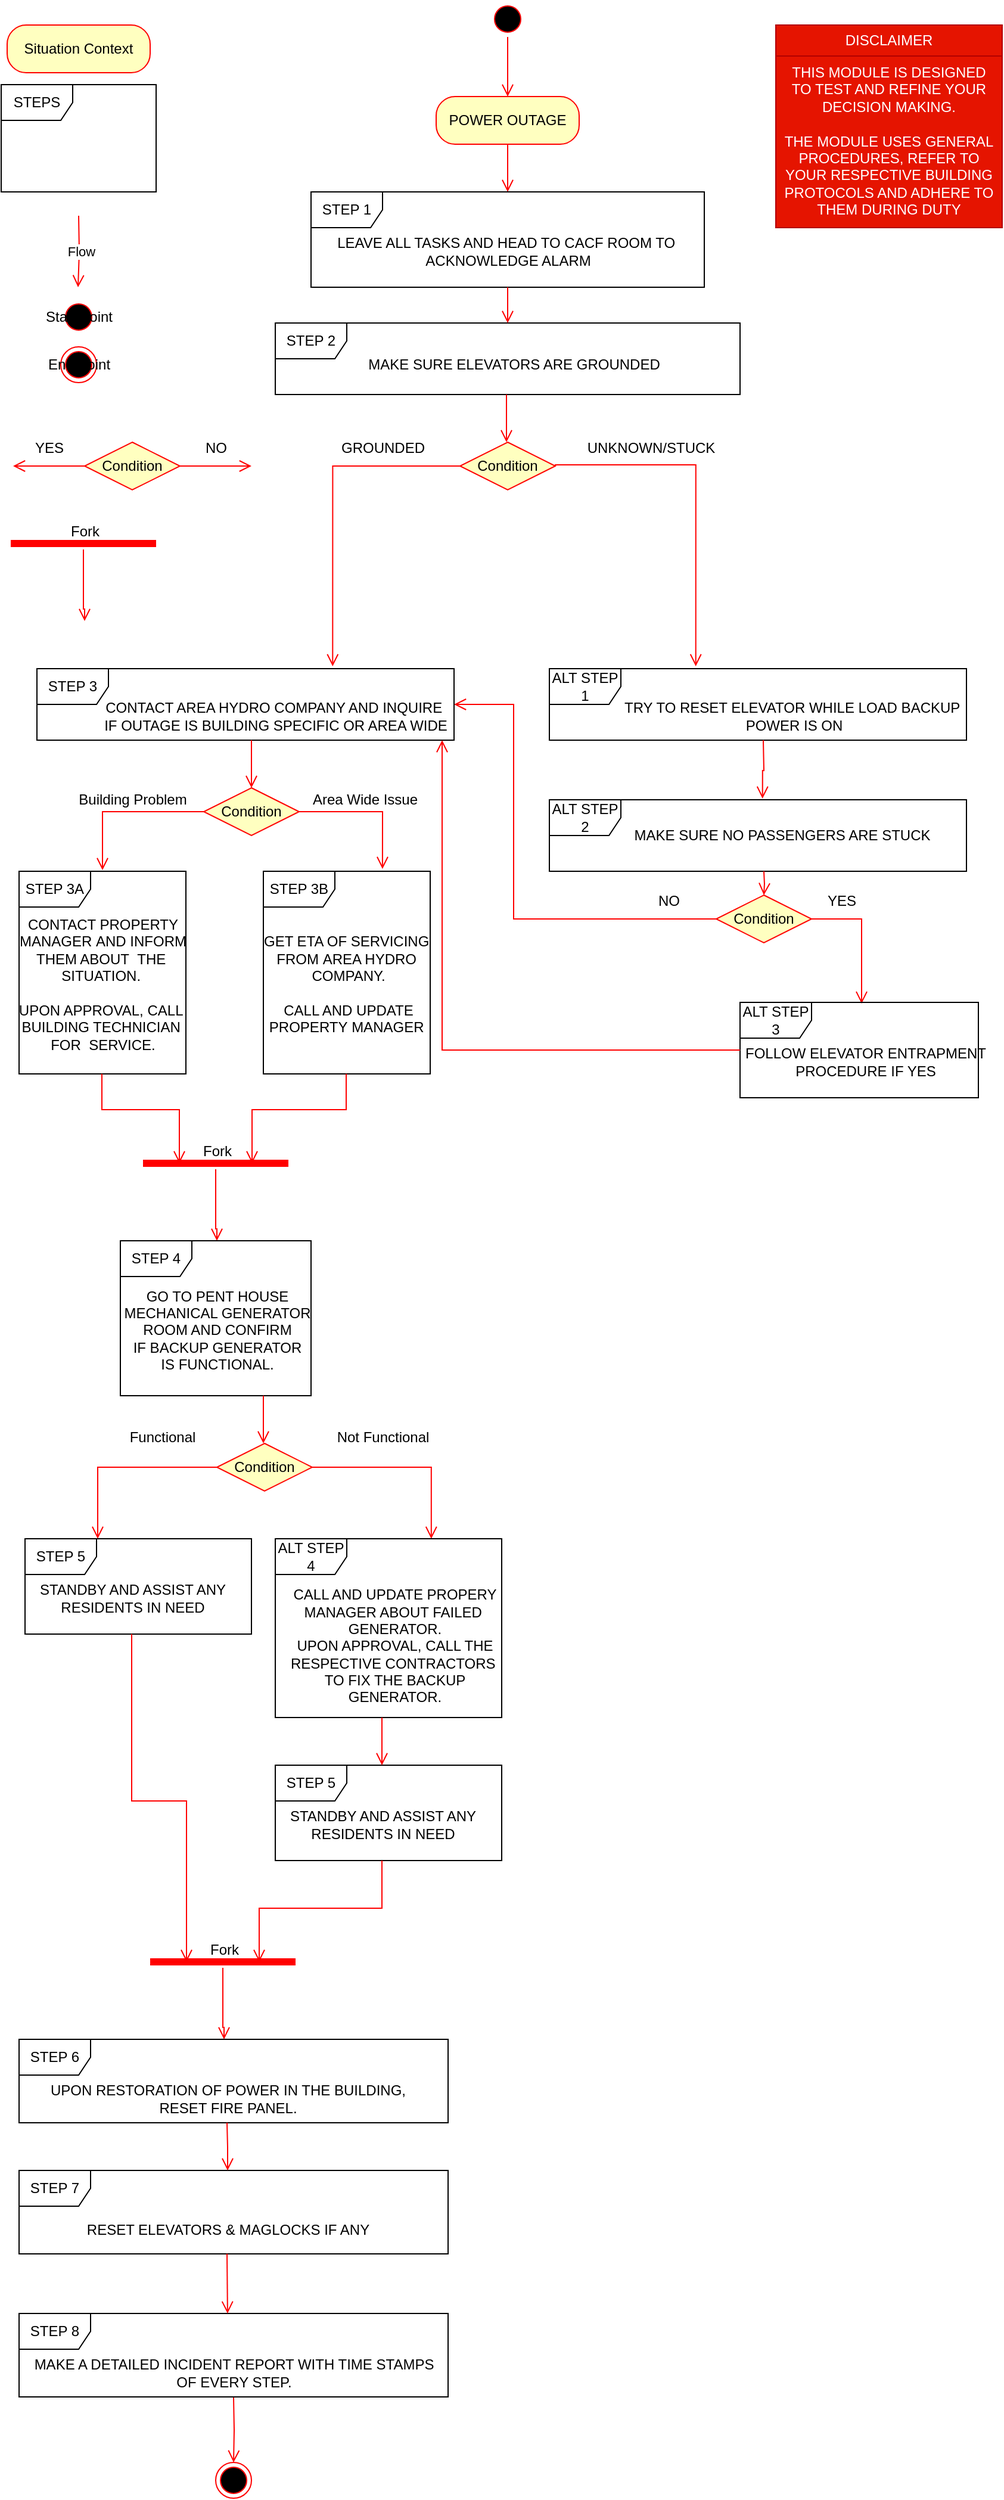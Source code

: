 <mxfile version="21.6.6" type="github">
  <diagram id="a8VKY27_yZoFmaz0b4fs" name="Page-1">
    <mxGraphModel dx="1434" dy="782" grid="1" gridSize="10" guides="1" tooltips="1" connect="1" arrows="1" fold="1" page="1" pageScale="1" pageWidth="850" pageHeight="1100" math="0" shadow="0">
      <root>
        <mxCell id="0" />
        <mxCell id="1" parent="0" />
        <mxCell id="Zkci0tf9PSk8_MOkVYrh-1" value="" style="ellipse;html=1;shape=startState;fillColor=#000000;strokeColor=#ff0000;" parent="1" vertex="1">
          <mxGeometry x="410" width="30" height="30" as="geometry" />
        </mxCell>
        <mxCell id="Zkci0tf9PSk8_MOkVYrh-2" value="" style="edgeStyle=orthogonalEdgeStyle;html=1;verticalAlign=bottom;endArrow=open;endSize=8;strokeColor=#ff0000;rounded=0;" parent="1" source="Zkci0tf9PSk8_MOkVYrh-1" edge="1">
          <mxGeometry relative="1" as="geometry">
            <mxPoint x="425" y="80" as="targetPoint" />
          </mxGeometry>
        </mxCell>
        <mxCell id="Zkci0tf9PSk8_MOkVYrh-3" value="POWER OUTAGE" style="rounded=1;whiteSpace=wrap;html=1;arcSize=40;fontColor=#000000;fillColor=#ffffc0;strokeColor=#ff0000;" parent="1" vertex="1">
          <mxGeometry x="365" y="80" width="120" height="40" as="geometry" />
        </mxCell>
        <mxCell id="Zkci0tf9PSk8_MOkVYrh-4" value="" style="edgeStyle=orthogonalEdgeStyle;html=1;verticalAlign=bottom;endArrow=open;endSize=8;strokeColor=#ff0000;rounded=0;" parent="1" source="Zkci0tf9PSk8_MOkVYrh-3" edge="1">
          <mxGeometry relative="1" as="geometry">
            <mxPoint x="425" y="160" as="targetPoint" />
          </mxGeometry>
        </mxCell>
        <mxCell id="Zkci0tf9PSk8_MOkVYrh-5" value="Situation Context" style="rounded=1;whiteSpace=wrap;html=1;arcSize=40;fontColor=#000000;fillColor=#ffffc0;strokeColor=#ff0000;" parent="1" vertex="1">
          <mxGeometry x="5" y="20" width="120" height="40" as="geometry" />
        </mxCell>
        <mxCell id="Zkci0tf9PSk8_MOkVYrh-6" value="" style="edgeStyle=orthogonalEdgeStyle;html=1;verticalAlign=bottom;endArrow=open;endSize=8;strokeColor=#ff0000;rounded=0;" parent="1" edge="1">
          <mxGeometry relative="1" as="geometry">
            <mxPoint x="64.5" y="240" as="targetPoint" />
            <mxPoint x="65" y="180" as="sourcePoint" />
          </mxGeometry>
        </mxCell>
        <mxCell id="Zkci0tf9PSk8_MOkVYrh-7" value="Flow" style="edgeLabel;html=1;align=center;verticalAlign=middle;resizable=0;points=[];" parent="Zkci0tf9PSk8_MOkVYrh-6" vertex="1" connectable="0">
          <mxGeometry x="-0.333" y="3" relative="1" as="geometry">
            <mxPoint x="-2" y="10" as="offset" />
          </mxGeometry>
        </mxCell>
        <mxCell id="Zkci0tf9PSk8_MOkVYrh-8" value="Start Point" style="ellipse;html=1;shape=startState;fillColor=#000000;strokeColor=#ff0000;" parent="1" vertex="1">
          <mxGeometry x="50" y="250" width="30" height="30" as="geometry" />
        </mxCell>
        <mxCell id="Zkci0tf9PSk8_MOkVYrh-9" value="End Point" style="ellipse;html=1;shape=endState;fillColor=#000000;strokeColor=#ff0000;" parent="1" vertex="1">
          <mxGeometry x="50" y="290" width="30" height="30" as="geometry" />
        </mxCell>
        <mxCell id="Zkci0tf9PSk8_MOkVYrh-10" value="STEPS" style="shape=umlFrame;whiteSpace=wrap;html=1;pointerEvents=0;" parent="1" vertex="1">
          <mxGeometry y="70" width="130" height="90" as="geometry" />
        </mxCell>
        <mxCell id="Zkci0tf9PSk8_MOkVYrh-11" value="STEP 1" style="shape=umlFrame;whiteSpace=wrap;html=1;pointerEvents=0;" parent="1" vertex="1">
          <mxGeometry x="260" y="160" width="330" height="80" as="geometry" />
        </mxCell>
        <mxCell id="Zkci0tf9PSk8_MOkVYrh-12" value="LEAVE ALL TASKS AND HEAD TO CACF ROOM TO&amp;nbsp;&lt;br&gt;ACKNOWLEDGE ALARM" style="text;html=1;align=center;verticalAlign=middle;resizable=0;points=[];autosize=1;strokeColor=none;fillColor=none;" parent="1" vertex="1">
          <mxGeometry x="270" y="190" width="310" height="40" as="geometry" />
        </mxCell>
        <mxCell id="Zkci0tf9PSk8_MOkVYrh-13" value="STEP 2" style="shape=umlFrame;whiteSpace=wrap;html=1;pointerEvents=0;" parent="1" vertex="1">
          <mxGeometry x="230" y="270" width="390" height="60" as="geometry" />
        </mxCell>
        <mxCell id="Zkci0tf9PSk8_MOkVYrh-15" value="" style="edgeStyle=orthogonalEdgeStyle;html=1;verticalAlign=bottom;endArrow=open;endSize=8;strokeColor=#ff0000;rounded=0;" parent="1" edge="1">
          <mxGeometry relative="1" as="geometry">
            <mxPoint x="425" y="270" as="targetPoint" />
            <mxPoint x="425" y="240" as="sourcePoint" />
          </mxGeometry>
        </mxCell>
        <mxCell id="Zkci0tf9PSk8_MOkVYrh-18" value="" style="edgeStyle=orthogonalEdgeStyle;html=1;verticalAlign=bottom;endArrow=open;endSize=8;strokeColor=#ff0000;rounded=0;" parent="1" edge="1">
          <mxGeometry relative="1" as="geometry">
            <mxPoint x="424" y="370" as="targetPoint" />
            <mxPoint x="424" y="330" as="sourcePoint" />
          </mxGeometry>
        </mxCell>
        <mxCell id="Zkci0tf9PSk8_MOkVYrh-22" value="Condition" style="rhombus;whiteSpace=wrap;html=1;fontColor=#000000;fillColor=#ffffc0;strokeColor=#ff0000;" parent="1" vertex="1">
          <mxGeometry x="600" y="750" width="80" height="40" as="geometry" />
        </mxCell>
        <mxCell id="Zkci0tf9PSk8_MOkVYrh-23" value="" style="edgeStyle=orthogonalEdgeStyle;html=1;align=left;verticalAlign=bottom;endArrow=open;endSize=8;strokeColor=#ff0000;rounded=0;entryX=0.51;entryY=0.013;entryDx=0;entryDy=0;entryPerimeter=0;" parent="1" source="Zkci0tf9PSk8_MOkVYrh-22" target="Zkci0tf9PSk8_MOkVYrh-59" edge="1">
          <mxGeometry x="-0.048" y="20" relative="1" as="geometry">
            <mxPoint x="780" y="770" as="targetPoint" />
            <Array as="points">
              <mxPoint x="722" y="770" />
            </Array>
            <mxPoint as="offset" />
          </mxGeometry>
        </mxCell>
        <mxCell id="Zkci0tf9PSk8_MOkVYrh-24" value="" style="edgeStyle=orthogonalEdgeStyle;html=1;align=left;verticalAlign=top;endArrow=open;endSize=8;strokeColor=#ff0000;rounded=0;exitX=0;exitY=0.5;exitDx=0;exitDy=0;" parent="1" source="Zkci0tf9PSk8_MOkVYrh-22" target="Zkci0tf9PSk8_MOkVYrh-51" edge="1">
          <mxGeometry x="0.2" y="60" relative="1" as="geometry">
            <mxPoint x="530" y="840" as="targetPoint" />
            <mxPoint x="641" y="790" as="sourcePoint" />
            <Array as="points">
              <mxPoint x="430" y="770" />
              <mxPoint x="430" y="590" />
            </Array>
            <mxPoint as="offset" />
          </mxGeometry>
        </mxCell>
        <mxCell id="Zkci0tf9PSk8_MOkVYrh-25" value="YES" style="text;html=1;align=center;verticalAlign=middle;resizable=0;points=[];autosize=1;strokeColor=none;fillColor=none;" parent="1" vertex="1">
          <mxGeometry x="680" y="740" width="50" height="30" as="geometry" />
        </mxCell>
        <mxCell id="Zkci0tf9PSk8_MOkVYrh-26" value="DISCLAIMER" style="swimlane;fontStyle=0;childLayout=stackLayout;horizontal=1;startSize=26;fillColor=#e51400;horizontalStack=0;resizeParent=1;resizeParentMax=0;resizeLast=0;collapsible=1;marginBottom=0;whiteSpace=wrap;html=1;fontColor=#ffffff;strokeColor=#B20000;" parent="1" vertex="1">
          <mxGeometry x="650" y="20" width="190" height="170" as="geometry" />
        </mxCell>
        <mxCell id="Zkci0tf9PSk8_MOkVYrh-27" value="THIS MODULE IS DESIGNED TO TEST AND REFINE YOUR DECISION MAKING. &lt;br&gt;&lt;br&gt;THE MODULE USES GENERAL PROCEDURES, REFER TO YOUR RESPECTIVE BUILDING PROTOCOLS AND ADHERE TO THEM DURING DUTY" style="text;strokeColor=#B20000;fillColor=#e51400;align=center;verticalAlign=top;spacingLeft=4;spacingRight=4;overflow=hidden;rotatable=0;points=[[0,0.5],[1,0.5]];portConstraint=eastwest;whiteSpace=wrap;html=1;fontColor=#ffffff;" parent="Zkci0tf9PSk8_MOkVYrh-26" vertex="1">
          <mxGeometry y="26" width="190" height="144" as="geometry" />
        </mxCell>
        <mxCell id="Zkci0tf9PSk8_MOkVYrh-29" value="" style="shape=line;html=1;strokeWidth=6;strokeColor=#ff0000;" parent="1" vertex="1">
          <mxGeometry x="8" y="450" width="122" height="10" as="geometry" />
        </mxCell>
        <mxCell id="Zkci0tf9PSk8_MOkVYrh-30" value="" style="edgeStyle=orthogonalEdgeStyle;html=1;verticalAlign=bottom;endArrow=open;endSize=8;strokeColor=#ff0000;rounded=0;" parent="1" source="Zkci0tf9PSk8_MOkVYrh-29" edge="1">
          <mxGeometry relative="1" as="geometry">
            <mxPoint x="70" y="520" as="targetPoint" />
            <Array as="points">
              <mxPoint x="69" y="510" />
              <mxPoint x="70" y="510" />
            </Array>
          </mxGeometry>
        </mxCell>
        <mxCell id="Zkci0tf9PSk8_MOkVYrh-31" value="Fork" style="text;html=1;align=center;verticalAlign=middle;resizable=0;points=[];autosize=1;strokeColor=none;fillColor=none;" parent="1" vertex="1">
          <mxGeometry x="45" y="430" width="50" height="30" as="geometry" />
        </mxCell>
        <mxCell id="Zkci0tf9PSk8_MOkVYrh-38" value="" style="edgeStyle=orthogonalEdgeStyle;html=1;verticalAlign=bottom;endArrow=open;endSize=8;strokeColor=#ff0000;rounded=0;" parent="1" target="Zkci0tf9PSk8_MOkVYrh-39" edge="1">
          <mxGeometry relative="1" as="geometry">
            <mxPoint x="195" y="2080" as="targetPoint" />
            <mxPoint x="195.0" y="2010" as="sourcePoint" />
          </mxGeometry>
        </mxCell>
        <mxCell id="Zkci0tf9PSk8_MOkVYrh-39" value="" style="ellipse;html=1;shape=endState;fillColor=#000000;strokeColor=#ff0000;" parent="1" vertex="1">
          <mxGeometry x="180" y="2065" width="30" height="30" as="geometry" />
        </mxCell>
        <mxCell id="Zkci0tf9PSk8_MOkVYrh-40" value="MAKE A DETAILED INCIDENT REPORT WITH TIME STAMPS &lt;br&gt;OF EVERY STEP." style="text;html=1;align=center;verticalAlign=middle;resizable=0;points=[];autosize=1;strokeColor=none;fillColor=none;" parent="1" vertex="1">
          <mxGeometry x="15" y="1970" width="360" height="40" as="geometry" />
        </mxCell>
        <mxCell id="Zkci0tf9PSk8_MOkVYrh-41" value="STEP 8" style="shape=umlFrame;whiteSpace=wrap;html=1;pointerEvents=0;" parent="1" vertex="1">
          <mxGeometry x="15" y="1940" width="360" height="70" as="geometry" />
        </mxCell>
        <mxCell id="Zkci0tf9PSk8_MOkVYrh-42" value="MAKE SURE ELEVATORS ARE GROUNDED" style="text;html=1;align=center;verticalAlign=middle;resizable=0;points=[];autosize=1;strokeColor=none;fillColor=none;" parent="1" vertex="1">
          <mxGeometry x="295" y="290" width="270" height="30" as="geometry" />
        </mxCell>
        <mxCell id="Zkci0tf9PSk8_MOkVYrh-43" value="Condition" style="rhombus;whiteSpace=wrap;html=1;fontColor=#000000;fillColor=#ffffc0;strokeColor=#ff0000;" parent="1" vertex="1">
          <mxGeometry x="385" y="370" width="80" height="40" as="geometry" />
        </mxCell>
        <mxCell id="Zkci0tf9PSk8_MOkVYrh-44" value="" style="edgeStyle=orthogonalEdgeStyle;html=1;align=left;verticalAlign=bottom;endArrow=open;endSize=8;strokeColor=#ff0000;rounded=0;entryX=0.351;entryY=-0.033;entryDx=0;entryDy=0;entryPerimeter=0;exitX=1;exitY=0.5;exitDx=0;exitDy=0;" parent="1" source="Zkci0tf9PSk8_MOkVYrh-43" target="Zkci0tf9PSk8_MOkVYrh-53" edge="1">
          <mxGeometry x="-0.568" relative="1" as="geometry">
            <mxPoint x="650" y="560" as="targetPoint" />
            <mxPoint x="474.75" y="388.98" as="sourcePoint" />
            <Array as="points">
              <mxPoint x="465" y="389" />
              <mxPoint x="583" y="389" />
            </Array>
            <mxPoint as="offset" />
          </mxGeometry>
        </mxCell>
        <mxCell id="Zkci0tf9PSk8_MOkVYrh-45" value="" style="edgeStyle=orthogonalEdgeStyle;html=1;align=left;verticalAlign=top;endArrow=open;endSize=8;strokeColor=#ff0000;rounded=0;entryX=0.709;entryY=-0.033;entryDx=0;entryDy=0;entryPerimeter=0;" parent="1" target="Zkci0tf9PSk8_MOkVYrh-51" edge="1">
          <mxGeometry x="0.2" y="60" relative="1" as="geometry">
            <mxPoint x="230" y="510" as="targetPoint" />
            <mxPoint x="385" y="390" as="sourcePoint" />
            <Array as="points">
              <mxPoint x="278" y="390" />
            </Array>
            <mxPoint as="offset" />
          </mxGeometry>
        </mxCell>
        <mxCell id="Zkci0tf9PSk8_MOkVYrh-46" value="GROUNDED" style="text;html=1;align=center;verticalAlign=middle;resizable=0;points=[];autosize=1;strokeColor=none;fillColor=none;" parent="1" vertex="1">
          <mxGeometry x="275" y="360" width="90" height="30" as="geometry" />
        </mxCell>
        <mxCell id="Zkci0tf9PSk8_MOkVYrh-51" value="STEP 3" style="shape=umlFrame;whiteSpace=wrap;html=1;pointerEvents=0;" parent="1" vertex="1">
          <mxGeometry x="30" y="560" width="350" height="60" as="geometry" />
        </mxCell>
        <mxCell id="Zkci0tf9PSk8_MOkVYrh-52" value="CONTACT AREA HYDRO COMPANY AND INQUIRE&amp;nbsp;&lt;br&gt;IF OUTAGE IS BUILDING SPECIFIC OR AREA WIDE" style="text;html=1;align=center;verticalAlign=middle;resizable=0;points=[];autosize=1;strokeColor=none;fillColor=none;" parent="1" vertex="1">
          <mxGeometry x="75" y="580" width="310" height="40" as="geometry" />
        </mxCell>
        <mxCell id="Zkci0tf9PSk8_MOkVYrh-53" value="ALT STEP 1" style="shape=umlFrame;whiteSpace=wrap;html=1;pointerEvents=0;" parent="1" vertex="1">
          <mxGeometry x="460" y="560" width="350" height="60" as="geometry" />
        </mxCell>
        <mxCell id="Zkci0tf9PSk8_MOkVYrh-54" value="TRY TO RESET ELEVATOR WHILE LOAD BACKUP&amp;nbsp;&lt;br&gt;POWER IS ON" style="text;html=1;align=center;verticalAlign=middle;resizable=0;points=[];autosize=1;strokeColor=none;fillColor=none;" parent="1" vertex="1">
          <mxGeometry x="510" y="580" width="310" height="40" as="geometry" />
        </mxCell>
        <mxCell id="Zkci0tf9PSk8_MOkVYrh-55" value="UNKNOWN/STUCK" style="text;html=1;align=center;verticalAlign=middle;resizable=0;points=[];autosize=1;strokeColor=none;fillColor=none;" parent="1" vertex="1">
          <mxGeometry x="480" y="360" width="130" height="30" as="geometry" />
        </mxCell>
        <mxCell id="Zkci0tf9PSk8_MOkVYrh-56" value="ALT STEP 2" style="shape=umlFrame;whiteSpace=wrap;html=1;pointerEvents=0;" parent="1" vertex="1">
          <mxGeometry x="460" y="670" width="350" height="60" as="geometry" />
        </mxCell>
        <mxCell id="Zkci0tf9PSk8_MOkVYrh-57" value="MAKE SURE NO PASSENGERS ARE STUCK" style="text;html=1;align=center;verticalAlign=middle;resizable=0;points=[];autosize=1;strokeColor=none;fillColor=none;" parent="1" vertex="1">
          <mxGeometry x="520" y="685" width="270" height="30" as="geometry" />
        </mxCell>
        <mxCell id="Zkci0tf9PSk8_MOkVYrh-59" value="ALT STEP 3" style="shape=umlFrame;whiteSpace=wrap;html=1;pointerEvents=0;" parent="1" vertex="1">
          <mxGeometry x="620" y="840" width="200" height="80" as="geometry" />
        </mxCell>
        <mxCell id="Zkci0tf9PSk8_MOkVYrh-60" value="&lt;font style=&quot;font-size: 12px;&quot;&gt;FOLLOW ELEVATOR ENTRAPMENT &lt;br&gt;PROCEDURE IF YES&lt;/font&gt;" style="text;html=1;align=center;verticalAlign=middle;resizable=0;points=[];autosize=1;strokeColor=none;fillColor=none;" parent="1" vertex="1">
          <mxGeometry x="610" y="870" width="230" height="40" as="geometry" />
        </mxCell>
        <mxCell id="Zkci0tf9PSk8_MOkVYrh-64" value="NO" style="text;html=1;align=center;verticalAlign=middle;resizable=0;points=[];autosize=1;strokeColor=none;fillColor=none;" parent="1" vertex="1">
          <mxGeometry x="540" y="740" width="40" height="30" as="geometry" />
        </mxCell>
        <mxCell id="Zkci0tf9PSk8_MOkVYrh-66" value="" style="edgeStyle=orthogonalEdgeStyle;html=1;align=left;verticalAlign=top;endArrow=open;endSize=8;strokeColor=#ff0000;rounded=0;" parent="1" target="Zkci0tf9PSk8_MOkVYrh-51" edge="1">
          <mxGeometry x="0.2" y="60" relative="1" as="geometry">
            <mxPoint x="350" y="650" as="targetPoint" />
            <mxPoint x="620" y="880" as="sourcePoint" />
            <Array as="points">
              <mxPoint x="620" y="880" />
              <mxPoint x="370" y="880" />
            </Array>
            <mxPoint as="offset" />
          </mxGeometry>
        </mxCell>
        <mxCell id="Zkci0tf9PSk8_MOkVYrh-67" value="" style="edgeStyle=orthogonalEdgeStyle;html=1;verticalAlign=bottom;endArrow=open;endSize=8;strokeColor=#ff0000;rounded=0;entryX=0.511;entryY=-0.017;entryDx=0;entryDy=0;entryPerimeter=0;" parent="1" target="Zkci0tf9PSk8_MOkVYrh-56" edge="1">
          <mxGeometry relative="1" as="geometry">
            <mxPoint x="639.5" y="650" as="targetPoint" />
            <mxPoint x="639.5" y="620" as="sourcePoint" />
          </mxGeometry>
        </mxCell>
        <mxCell id="Zkci0tf9PSk8_MOkVYrh-72" value="" style="edgeStyle=orthogonalEdgeStyle;html=1;verticalAlign=bottom;endArrow=open;endSize=8;strokeColor=#ff0000;rounded=0;" parent="1" edge="1">
          <mxGeometry relative="1" as="geometry">
            <mxPoint x="640" y="750" as="targetPoint" />
            <mxPoint x="640" y="730" as="sourcePoint" />
          </mxGeometry>
        </mxCell>
        <mxCell id="Zkci0tf9PSk8_MOkVYrh-73" value="" style="edgeStyle=orthogonalEdgeStyle;html=1;verticalAlign=bottom;endArrow=open;endSize=8;strokeColor=#ff0000;rounded=0;" parent="1" edge="1">
          <mxGeometry relative="1" as="geometry">
            <mxPoint x="210" y="660" as="targetPoint" />
            <mxPoint x="210" y="620" as="sourcePoint" />
          </mxGeometry>
        </mxCell>
        <mxCell id="Zkci0tf9PSk8_MOkVYrh-74" value="Condition" style="rhombus;whiteSpace=wrap;html=1;fontColor=#000000;fillColor=#ffffc0;strokeColor=#ff0000;" parent="1" vertex="1">
          <mxGeometry x="70" y="370" width="80" height="40" as="geometry" />
        </mxCell>
        <mxCell id="Zkci0tf9PSk8_MOkVYrh-75" value="" style="edgeStyle=orthogonalEdgeStyle;html=1;align=left;verticalAlign=bottom;endArrow=open;endSize=8;strokeColor=#ff0000;rounded=0;" parent="1" source="Zkci0tf9PSk8_MOkVYrh-74" edge="1">
          <mxGeometry x="-0.255" y="10" relative="1" as="geometry">
            <mxPoint x="210" y="390" as="targetPoint" />
            <mxPoint as="offset" />
          </mxGeometry>
        </mxCell>
        <mxCell id="Zkci0tf9PSk8_MOkVYrh-76" value="" style="edgeStyle=orthogonalEdgeStyle;html=1;align=left;verticalAlign=top;endArrow=open;endSize=8;strokeColor=#ff0000;rounded=0;" parent="1" edge="1">
          <mxGeometry x="0.2" y="60" relative="1" as="geometry">
            <mxPoint x="10" y="390" as="targetPoint" />
            <mxPoint x="70" y="390" as="sourcePoint" />
            <Array as="points">
              <mxPoint x="70" y="390" />
              <mxPoint x="70" y="390" />
            </Array>
            <mxPoint as="offset" />
          </mxGeometry>
        </mxCell>
        <mxCell id="Zkci0tf9PSk8_MOkVYrh-77" value="YES" style="text;html=1;align=center;verticalAlign=middle;resizable=0;points=[];autosize=1;strokeColor=none;fillColor=none;" parent="1" vertex="1">
          <mxGeometry x="15" y="360" width="50" height="30" as="geometry" />
        </mxCell>
        <mxCell id="Zkci0tf9PSk8_MOkVYrh-78" value="NO" style="text;html=1;align=center;verticalAlign=middle;resizable=0;points=[];autosize=1;strokeColor=none;fillColor=none;" parent="1" vertex="1">
          <mxGeometry x="160" y="360" width="40" height="30" as="geometry" />
        </mxCell>
        <mxCell id="Zkci0tf9PSk8_MOkVYrh-79" value="Condition" style="rhombus;whiteSpace=wrap;html=1;fontColor=#000000;fillColor=#ffffc0;strokeColor=#ff0000;" parent="1" vertex="1">
          <mxGeometry x="170" y="660" width="80" height="40" as="geometry" />
        </mxCell>
        <mxCell id="Zkci0tf9PSk8_MOkVYrh-80" value="" style="edgeStyle=orthogonalEdgeStyle;html=1;align=left;verticalAlign=bottom;endArrow=open;endSize=8;strokeColor=#ff0000;rounded=0;entryX=0.714;entryY=-0.012;entryDx=0;entryDy=0;entryPerimeter=0;" parent="1" source="Zkci0tf9PSk8_MOkVYrh-79" target="Zkci0tf9PSk8_MOkVYrh-88" edge="1">
          <mxGeometry x="-0.255" y="10" relative="1" as="geometry">
            <mxPoint x="320" y="680" as="targetPoint" />
            <mxPoint as="offset" />
            <Array as="points">
              <mxPoint x="320" y="680" />
            </Array>
          </mxGeometry>
        </mxCell>
        <mxCell id="Zkci0tf9PSk8_MOkVYrh-81" value="" style="edgeStyle=orthogonalEdgeStyle;html=1;align=left;verticalAlign=top;endArrow=open;endSize=8;strokeColor=#ff0000;rounded=0;entryX=0.5;entryY=-0.006;entryDx=0;entryDy=0;entryPerimeter=0;" parent="1" target="Zkci0tf9PSk8_MOkVYrh-84" edge="1">
          <mxGeometry x="0.2" y="60" relative="1" as="geometry">
            <mxPoint x="80" y="680" as="targetPoint" />
            <mxPoint x="170" y="680" as="sourcePoint" />
            <Array as="points">
              <mxPoint x="85" y="680" />
            </Array>
            <mxPoint as="offset" />
          </mxGeometry>
        </mxCell>
        <mxCell id="Zkci0tf9PSk8_MOkVYrh-82" value="Building Problem" style="text;html=1;align=center;verticalAlign=middle;resizable=0;points=[];autosize=1;strokeColor=none;fillColor=none;" parent="1" vertex="1">
          <mxGeometry x="55" y="655" width="110" height="30" as="geometry" />
        </mxCell>
        <mxCell id="Zkci0tf9PSk8_MOkVYrh-83" value="Area Wide Issue" style="text;html=1;align=center;verticalAlign=middle;resizable=0;points=[];autosize=1;strokeColor=none;fillColor=none;" parent="1" vertex="1">
          <mxGeometry x="250" y="655" width="110" height="30" as="geometry" />
        </mxCell>
        <mxCell id="Zkci0tf9PSk8_MOkVYrh-84" value="STEP 3A" style="shape=umlFrame;whiteSpace=wrap;html=1;pointerEvents=0;" parent="1" vertex="1">
          <mxGeometry x="15" y="730" width="140" height="170" as="geometry" />
        </mxCell>
        <mxCell id="Zkci0tf9PSk8_MOkVYrh-88" value="STEP 3B" style="shape=umlFrame;whiteSpace=wrap;html=1;pointerEvents=0;" parent="1" vertex="1">
          <mxGeometry x="220" y="730" width="140" height="170" as="geometry" />
        </mxCell>
        <mxCell id="Zkci0tf9PSk8_MOkVYrh-89" value="&lt;div&gt;CONTACT PROPERTY&lt;/div&gt;&lt;div&gt;&amp;nbsp;MANAGER&amp;nbsp;&lt;span style=&quot;background-color: initial;&quot;&gt;AND INFORM&amp;nbsp;&lt;/span&gt;&lt;/div&gt;&lt;div&gt;THEM ABOUT&amp;nbsp;&amp;nbsp;&lt;span style=&quot;background-color: initial;&quot;&gt;THE&amp;nbsp;&lt;/span&gt;&lt;/div&gt;&lt;div&gt;&lt;span style=&quot;background-color: initial;&quot;&gt;SITUATION.&amp;nbsp;&lt;/span&gt;&lt;/div&gt;&lt;div&gt;&lt;br&gt;&lt;/div&gt;&lt;div&gt;UPON APPROVAL, CALL&amp;nbsp;&lt;/div&gt;&lt;div&gt;BUILDING TECHNICIAN&amp;nbsp;&lt;/div&gt;&lt;div&gt;FOR&amp;nbsp;&amp;nbsp;&lt;span style=&quot;background-color: initial;&quot;&gt;SERVICE.&lt;/span&gt;&lt;/div&gt;" style="text;html=1;align=center;verticalAlign=middle;resizable=0;points=[];autosize=1;strokeColor=none;fillColor=none;" parent="1" vertex="1">
          <mxGeometry y="760" width="170" height="130" as="geometry" />
        </mxCell>
        <mxCell id="Zkci0tf9PSk8_MOkVYrh-90" value="&lt;div&gt;GET ETA OF SERVICING&amp;nbsp;&lt;/div&gt;&lt;div&gt;FROM&amp;nbsp;&lt;span style=&quot;background-color: initial;&quot;&gt;AREA HYDRO&amp;nbsp;&lt;/span&gt;&lt;/div&gt;&lt;div&gt;&lt;span style=&quot;background-color: initial;&quot;&gt;COMPANY.&lt;/span&gt;&lt;/div&gt;&lt;div&gt;&lt;br&gt;&lt;/div&gt;&lt;div&gt;CALL AND UPDATE&lt;/div&gt;&lt;div&gt;&amp;nbsp;PROPERTY&amp;nbsp;&lt;span style=&quot;background-color: initial;&quot;&gt;MANAGER&amp;nbsp;&amp;nbsp;&lt;/span&gt;&lt;/div&gt;" style="text;html=1;align=center;verticalAlign=middle;resizable=0;points=[];autosize=1;strokeColor=none;fillColor=none;" parent="1" vertex="1">
          <mxGeometry x="206" y="775" width="170" height="100" as="geometry" />
        </mxCell>
        <mxCell id="Zkci0tf9PSk8_MOkVYrh-94" value="" style="shape=line;html=1;strokeWidth=6;strokeColor=#ff0000;" parent="1" vertex="1">
          <mxGeometry x="119" y="970" width="122" height="10" as="geometry" />
        </mxCell>
        <mxCell id="Zkci0tf9PSk8_MOkVYrh-95" value="" style="edgeStyle=orthogonalEdgeStyle;html=1;verticalAlign=bottom;endArrow=open;endSize=8;strokeColor=#ff0000;rounded=0;" parent="1" source="Zkci0tf9PSk8_MOkVYrh-94" edge="1">
          <mxGeometry relative="1" as="geometry">
            <mxPoint x="181" y="1040" as="targetPoint" />
            <Array as="points">
              <mxPoint x="180" y="1030" />
              <mxPoint x="181" y="1030" />
            </Array>
          </mxGeometry>
        </mxCell>
        <mxCell id="Zkci0tf9PSk8_MOkVYrh-96" value="Fork" style="text;html=1;align=center;verticalAlign=middle;resizable=0;points=[];autosize=1;strokeColor=none;fillColor=none;" parent="1" vertex="1">
          <mxGeometry x="156" y="950" width="50" height="30" as="geometry" />
        </mxCell>
        <mxCell id="Zkci0tf9PSk8_MOkVYrh-97" value="" style="edgeStyle=orthogonalEdgeStyle;html=1;verticalAlign=bottom;endArrow=open;endSize=8;strokeColor=#ff0000;rounded=0;entryX=0.25;entryY=0.5;entryDx=0;entryDy=0;entryPerimeter=0;" parent="1" target="Zkci0tf9PSk8_MOkVYrh-94" edge="1">
          <mxGeometry relative="1" as="geometry">
            <mxPoint x="84.5" y="930" as="targetPoint" />
            <mxPoint x="84.5" y="900" as="sourcePoint" />
            <Array as="points">
              <mxPoint x="85" y="930" />
              <mxPoint x="150" y="930" />
            </Array>
          </mxGeometry>
        </mxCell>
        <mxCell id="Zkci0tf9PSk8_MOkVYrh-98" value="" style="edgeStyle=orthogonalEdgeStyle;html=1;verticalAlign=bottom;endArrow=open;endSize=8;strokeColor=#ff0000;rounded=0;entryX=0.75;entryY=0.5;entryDx=0;entryDy=0;entryPerimeter=0;" parent="1" target="Zkci0tf9PSk8_MOkVYrh-94" edge="1">
          <mxGeometry relative="1" as="geometry">
            <mxPoint x="289.5" y="930" as="targetPoint" />
            <mxPoint x="289.5" y="900" as="sourcePoint" />
            <Array as="points">
              <mxPoint x="290" y="930" />
              <mxPoint x="211" y="930" />
            </Array>
          </mxGeometry>
        </mxCell>
        <mxCell id="Zkci0tf9PSk8_MOkVYrh-99" value="STEP 4" style="shape=umlFrame;whiteSpace=wrap;html=1;pointerEvents=0;" parent="1" vertex="1">
          <mxGeometry x="100" y="1040" width="160" height="130" as="geometry" />
        </mxCell>
        <mxCell id="Zkci0tf9PSk8_MOkVYrh-100" value="&lt;div&gt;GO TO PENT HOUSE&lt;/div&gt;&lt;div&gt;MECHANICAL GENERATOR&lt;/div&gt;&lt;div&gt;ROOM AND CONFIRM&lt;/div&gt;&lt;div&gt;IF BACKUP GENERATOR&lt;/div&gt;&lt;div&gt;IS FUNCTIONAL.&lt;/div&gt;" style="text;html=1;align=center;verticalAlign=middle;resizable=0;points=[];autosize=1;strokeColor=none;fillColor=none;" parent="1" vertex="1">
          <mxGeometry x="91" y="1070" width="180" height="90" as="geometry" />
        </mxCell>
        <mxCell id="Zkci0tf9PSk8_MOkVYrh-106" value="Condition" style="rhombus;whiteSpace=wrap;html=1;fontColor=#000000;fillColor=#ffffc0;strokeColor=#ff0000;" parent="1" vertex="1">
          <mxGeometry x="181" y="1210" width="80" height="40" as="geometry" />
        </mxCell>
        <mxCell id="Zkci0tf9PSk8_MOkVYrh-107" value="" style="edgeStyle=orthogonalEdgeStyle;html=1;align=left;verticalAlign=bottom;endArrow=open;endSize=8;strokeColor=#ff0000;rounded=0;entryX=0.689;entryY=0;entryDx=0;entryDy=0;entryPerimeter=0;" parent="1" source="Zkci0tf9PSk8_MOkVYrh-106" target="Zkci0tf9PSk8_MOkVYrh-113" edge="1">
          <mxGeometry x="-0.255" y="10" relative="1" as="geometry">
            <mxPoint x="360" y="1230" as="targetPoint" />
            <mxPoint as="offset" />
            <Array as="points">
              <mxPoint x="361" y="1230" />
            </Array>
          </mxGeometry>
        </mxCell>
        <mxCell id="Zkci0tf9PSk8_MOkVYrh-108" value="" style="edgeStyle=orthogonalEdgeStyle;html=1;align=left;verticalAlign=top;endArrow=open;endSize=8;strokeColor=#ff0000;rounded=0;entryX=0.321;entryY=0;entryDx=0;entryDy=0;entryPerimeter=0;" parent="1" target="Zkci0tf9PSk8_MOkVYrh-115" edge="1">
          <mxGeometry x="0.2" y="60" relative="1" as="geometry">
            <mxPoint x="90" y="1230" as="targetPoint" />
            <mxPoint x="181" y="1230" as="sourcePoint" />
            <Array as="points">
              <mxPoint x="81" y="1230" />
            </Array>
            <mxPoint as="offset" />
          </mxGeometry>
        </mxCell>
        <mxCell id="Zkci0tf9PSk8_MOkVYrh-109" value="Functional" style="text;html=1;align=center;verticalAlign=middle;resizable=0;points=[];autosize=1;strokeColor=none;fillColor=none;" parent="1" vertex="1">
          <mxGeometry x="95" y="1190" width="80" height="30" as="geometry" />
        </mxCell>
        <mxCell id="Zkci0tf9PSk8_MOkVYrh-110" value="Not Functional" style="text;html=1;align=center;verticalAlign=middle;resizable=0;points=[];autosize=1;strokeColor=none;fillColor=none;" parent="1" vertex="1">
          <mxGeometry x="270" y="1190" width="100" height="30" as="geometry" />
        </mxCell>
        <mxCell id="Zkci0tf9PSk8_MOkVYrh-111" value="" style="edgeStyle=orthogonalEdgeStyle;html=1;verticalAlign=bottom;endArrow=open;endSize=8;strokeColor=#ff0000;rounded=0;" parent="1" edge="1">
          <mxGeometry relative="1" as="geometry">
            <mxPoint x="220" y="1210" as="targetPoint" />
            <mxPoint x="220" y="1170" as="sourcePoint" />
          </mxGeometry>
        </mxCell>
        <mxCell id="Zkci0tf9PSk8_MOkVYrh-113" value="ALT STEP 4" style="shape=umlFrame;whiteSpace=wrap;html=1;pointerEvents=0;" parent="1" vertex="1">
          <mxGeometry x="230" y="1290" width="190" height="150" as="geometry" />
        </mxCell>
        <mxCell id="Zkci0tf9PSk8_MOkVYrh-114" value="&lt;span style=&quot;&quot;&gt;CALL AND UPDATE PROPERY &lt;br&gt;MANAGER ABOUT FAILED&amp;nbsp;&lt;br&gt;GENERATOR.&lt;br&gt;UPON APPROVAL, CALL THE&lt;br&gt;RESPECTIVE CONTRACTORS&amp;nbsp;&lt;br&gt;TO FIX THE BACKUP &lt;br&gt;GENERATOR.&lt;br&gt;&lt;/span&gt;" style="text;html=1;align=center;verticalAlign=middle;resizable=0;points=[];autosize=1;strokeColor=none;fillColor=none;" parent="1" vertex="1">
          <mxGeometry x="230" y="1325" width="200" height="110" as="geometry" />
        </mxCell>
        <mxCell id="Zkci0tf9PSk8_MOkVYrh-115" value="STEP 5" style="shape=umlFrame;whiteSpace=wrap;html=1;pointerEvents=0;" parent="1" vertex="1">
          <mxGeometry x="20" y="1290" width="190" height="80" as="geometry" />
        </mxCell>
        <mxCell id="Zkci0tf9PSk8_MOkVYrh-116" value="&lt;span style=&quot;&quot;&gt;STANDBY AND ASSIST ANY&lt;br&gt;RESIDENTS IN NEED&lt;br&gt;&lt;/span&gt;" style="text;html=1;align=center;verticalAlign=middle;resizable=0;points=[];autosize=1;strokeColor=none;fillColor=none;" parent="1" vertex="1">
          <mxGeometry x="20" y="1320" width="180" height="40" as="geometry" />
        </mxCell>
        <mxCell id="Zkci0tf9PSk8_MOkVYrh-117" value="STEP 5" style="shape=umlFrame;whiteSpace=wrap;html=1;pointerEvents=0;" parent="1" vertex="1">
          <mxGeometry x="230" y="1480" width="190" height="80" as="geometry" />
        </mxCell>
        <mxCell id="Zkci0tf9PSk8_MOkVYrh-118" value="&lt;span style=&quot;&quot;&gt;STANDBY AND ASSIST ANY&lt;br&gt;RESIDENTS IN NEED&lt;br&gt;&lt;/span&gt;" style="text;html=1;align=center;verticalAlign=middle;resizable=0;points=[];autosize=1;strokeColor=none;fillColor=none;" parent="1" vertex="1">
          <mxGeometry x="230" y="1510" width="180" height="40" as="geometry" />
        </mxCell>
        <mxCell id="Zkci0tf9PSk8_MOkVYrh-119" value="" style="edgeStyle=orthogonalEdgeStyle;html=1;verticalAlign=bottom;endArrow=open;endSize=8;strokeColor=#ff0000;rounded=0;" parent="1" edge="1">
          <mxGeometry relative="1" as="geometry">
            <mxPoint x="319.5" y="1480" as="targetPoint" />
            <mxPoint x="319.5" y="1440" as="sourcePoint" />
          </mxGeometry>
        </mxCell>
        <mxCell id="Zkci0tf9PSk8_MOkVYrh-124" value="" style="shape=line;html=1;strokeWidth=6;strokeColor=#ff0000;" parent="1" vertex="1">
          <mxGeometry x="125" y="1640" width="122" height="10" as="geometry" />
        </mxCell>
        <mxCell id="Zkci0tf9PSk8_MOkVYrh-125" value="" style="edgeStyle=orthogonalEdgeStyle;html=1;verticalAlign=bottom;endArrow=open;endSize=8;strokeColor=#ff0000;rounded=0;" parent="1" source="Zkci0tf9PSk8_MOkVYrh-124" edge="1">
          <mxGeometry relative="1" as="geometry">
            <mxPoint x="187" y="1710" as="targetPoint" />
            <Array as="points">
              <mxPoint x="186" y="1700" />
              <mxPoint x="187" y="1700" />
            </Array>
          </mxGeometry>
        </mxCell>
        <mxCell id="Zkci0tf9PSk8_MOkVYrh-126" value="Fork" style="text;html=1;align=center;verticalAlign=middle;resizable=0;points=[];autosize=1;strokeColor=none;fillColor=none;" parent="1" vertex="1">
          <mxGeometry x="162" y="1620" width="50" height="30" as="geometry" />
        </mxCell>
        <mxCell id="Zkci0tf9PSk8_MOkVYrh-127" value="" style="edgeStyle=orthogonalEdgeStyle;html=1;verticalAlign=bottom;endArrow=open;endSize=8;strokeColor=#ff0000;rounded=0;entryX=0.75;entryY=0.5;entryDx=0;entryDy=0;entryPerimeter=0;" parent="1" target="Zkci0tf9PSk8_MOkVYrh-124" edge="1">
          <mxGeometry relative="1" as="geometry">
            <mxPoint x="319.5" y="1600" as="targetPoint" />
            <mxPoint x="319.5" y="1560" as="sourcePoint" />
            <Array as="points">
              <mxPoint x="320" y="1600" />
              <mxPoint x="217" y="1600" />
            </Array>
          </mxGeometry>
        </mxCell>
        <mxCell id="Zkci0tf9PSk8_MOkVYrh-128" value="" style="edgeStyle=orthogonalEdgeStyle;html=1;verticalAlign=bottom;endArrow=open;endSize=8;strokeColor=#ff0000;rounded=0;entryX=0.25;entryY=0.5;entryDx=0;entryDy=0;entryPerimeter=0;" parent="1" target="Zkci0tf9PSk8_MOkVYrh-124" edge="1">
          <mxGeometry relative="1" as="geometry">
            <mxPoint x="109.5" y="1410" as="targetPoint" />
            <mxPoint x="109.5" y="1370" as="sourcePoint" />
            <Array as="points">
              <mxPoint x="110" y="1510" />
              <mxPoint x="156" y="1510" />
            </Array>
          </mxGeometry>
        </mxCell>
        <mxCell id="Zkci0tf9PSk8_MOkVYrh-131" value="STEP 6" style="shape=umlFrame;whiteSpace=wrap;html=1;pointerEvents=0;" parent="1" vertex="1">
          <mxGeometry x="15" y="1710" width="360" height="70" as="geometry" />
        </mxCell>
        <mxCell id="Zkci0tf9PSk8_MOkVYrh-132" value="UPON RESTORATION OF POWER IN THE BUILDING,&lt;br&gt;RESET FIRE PANEL." style="text;html=1;align=center;verticalAlign=middle;resizable=0;points=[];autosize=1;strokeColor=none;fillColor=none;" parent="1" vertex="1">
          <mxGeometry x="30" y="1740" width="320" height="40" as="geometry" />
        </mxCell>
        <mxCell id="Zkci0tf9PSk8_MOkVYrh-133" value="STEP 7" style="shape=umlFrame;whiteSpace=wrap;html=1;pointerEvents=0;" parent="1" vertex="1">
          <mxGeometry x="15" y="1820" width="360" height="70" as="geometry" />
        </mxCell>
        <mxCell id="Zkci0tf9PSk8_MOkVYrh-134" value="RESET ELEVATORS &amp;amp; MAGLOCKS IF ANY" style="text;html=1;align=center;verticalAlign=middle;resizable=0;points=[];autosize=1;strokeColor=none;fillColor=none;" parent="1" vertex="1">
          <mxGeometry x="60" y="1855" width="260" height="30" as="geometry" />
        </mxCell>
        <mxCell id="Zkci0tf9PSk8_MOkVYrh-138" value="" style="edgeStyle=orthogonalEdgeStyle;html=1;verticalAlign=bottom;endArrow=open;endSize=8;strokeColor=#ff0000;rounded=0;entryX=0.486;entryY=0;entryDx=0;entryDy=0;entryPerimeter=0;" parent="1" target="Zkci0tf9PSk8_MOkVYrh-41" edge="1">
          <mxGeometry relative="1" as="geometry">
            <mxPoint x="189.5" y="1930" as="targetPoint" />
            <mxPoint x="189.5" y="1890" as="sourcePoint" />
          </mxGeometry>
        </mxCell>
        <mxCell id="Zkci0tf9PSk8_MOkVYrh-139" value="" style="edgeStyle=orthogonalEdgeStyle;html=1;verticalAlign=bottom;endArrow=open;endSize=8;strokeColor=#ff0000;rounded=0;" parent="1" edge="1">
          <mxGeometry relative="1" as="geometry">
            <mxPoint x="190" y="1820" as="targetPoint" />
            <mxPoint x="189.5" y="1780" as="sourcePoint" />
          </mxGeometry>
        </mxCell>
      </root>
    </mxGraphModel>
  </diagram>
</mxfile>
